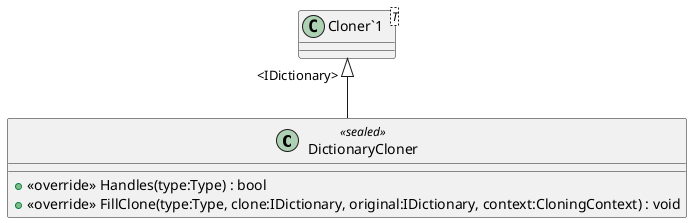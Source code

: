 @startuml
class DictionaryCloner <<sealed>> {
    + <<override>> Handles(type:Type) : bool
    + <<override>> FillClone(type:Type, clone:IDictionary, original:IDictionary, context:CloningContext) : void
}
class "Cloner`1"<T> {
}
"Cloner`1" "<IDictionary>" <|-- DictionaryCloner
@enduml
